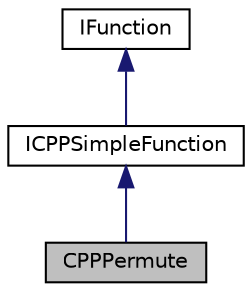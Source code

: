 digraph "CPPPermute"
{
 // LATEX_PDF_SIZE
  edge [fontname="Helvetica",fontsize="10",labelfontname="Helvetica",labelfontsize="10"];
  node [fontname="Helvetica",fontsize="10",shape=record];
  Node1 [label="CPPPermute",height=0.2,width=0.4,color="black", fillcolor="grey75", style="filled", fontcolor="black",tooltip="Basic function to run CPPPermuteKernel."];
  Node2 -> Node1 [dir="back",color="midnightblue",fontsize="10",style="solid",fontname="Helvetica"];
  Node2 [label="ICPPSimpleFunction",height=0.2,width=0.4,color="black", fillcolor="white", style="filled",URL="$classarm__compute_1_1_i_c_p_p_simple_function.xhtml",tooltip="Basic interface for functions which have a single CPP kernel."];
  Node3 -> Node2 [dir="back",color="midnightblue",fontsize="10",style="solid",fontname="Helvetica"];
  Node3 [label="IFunction",height=0.2,width=0.4,color="black", fillcolor="white", style="filled",URL="$classarm__compute_1_1_i_function.xhtml",tooltip="Base class for all functions."];
}
